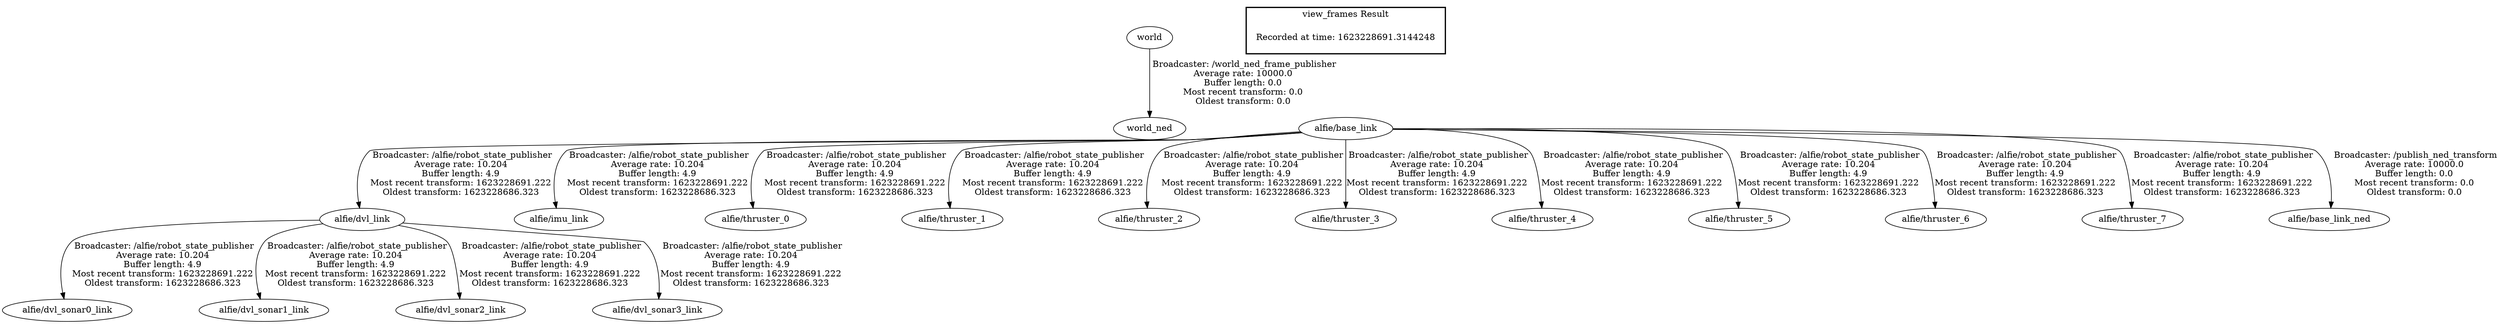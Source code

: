 digraph G {
"world" -> "world_ned"[label=" Broadcaster: /world_ned_frame_publisher\nAverage rate: 10000.0\nBuffer length: 0.0\nMost recent transform: 0.0\nOldest transform: 0.0\n"];
"alfie/base_link" -> "alfie/dvl_link"[label=" Broadcaster: /alfie/robot_state_publisher\nAverage rate: 10.204\nBuffer length: 4.9\nMost recent transform: 1623228691.222\nOldest transform: 1623228686.323\n"];
"alfie/dvl_link" -> "alfie/dvl_sonar0_link"[label=" Broadcaster: /alfie/robot_state_publisher\nAverage rate: 10.204\nBuffer length: 4.9\nMost recent transform: 1623228691.222\nOldest transform: 1623228686.323\n"];
"alfie/dvl_link" -> "alfie/dvl_sonar1_link"[label=" Broadcaster: /alfie/robot_state_publisher\nAverage rate: 10.204\nBuffer length: 4.9\nMost recent transform: 1623228691.222\nOldest transform: 1623228686.323\n"];
"alfie/dvl_link" -> "alfie/dvl_sonar2_link"[label=" Broadcaster: /alfie/robot_state_publisher\nAverage rate: 10.204\nBuffer length: 4.9\nMost recent transform: 1623228691.222\nOldest transform: 1623228686.323\n"];
"alfie/dvl_link" -> "alfie/dvl_sonar3_link"[label=" Broadcaster: /alfie/robot_state_publisher\nAverage rate: 10.204\nBuffer length: 4.9\nMost recent transform: 1623228691.222\nOldest transform: 1623228686.323\n"];
"alfie/base_link" -> "alfie/imu_link"[label=" Broadcaster: /alfie/robot_state_publisher\nAverage rate: 10.204\nBuffer length: 4.9\nMost recent transform: 1623228691.222\nOldest transform: 1623228686.323\n"];
"alfie/base_link" -> "alfie/thruster_0"[label=" Broadcaster: /alfie/robot_state_publisher\nAverage rate: 10.204\nBuffer length: 4.9\nMost recent transform: 1623228691.222\nOldest transform: 1623228686.323\n"];
"alfie/base_link" -> "alfie/thruster_1"[label=" Broadcaster: /alfie/robot_state_publisher\nAverage rate: 10.204\nBuffer length: 4.9\nMost recent transform: 1623228691.222\nOldest transform: 1623228686.323\n"];
"alfie/base_link" -> "alfie/thruster_2"[label=" Broadcaster: /alfie/robot_state_publisher\nAverage rate: 10.204\nBuffer length: 4.9\nMost recent transform: 1623228691.222\nOldest transform: 1623228686.323\n"];
"alfie/base_link" -> "alfie/thruster_3"[label=" Broadcaster: /alfie/robot_state_publisher\nAverage rate: 10.204\nBuffer length: 4.9\nMost recent transform: 1623228691.222\nOldest transform: 1623228686.323\n"];
"alfie/base_link" -> "alfie/thruster_4"[label=" Broadcaster: /alfie/robot_state_publisher\nAverage rate: 10.204\nBuffer length: 4.9\nMost recent transform: 1623228691.222\nOldest transform: 1623228686.323\n"];
"alfie/base_link" -> "alfie/thruster_5"[label=" Broadcaster: /alfie/robot_state_publisher\nAverage rate: 10.204\nBuffer length: 4.9\nMost recent transform: 1623228691.222\nOldest transform: 1623228686.323\n"];
"alfie/base_link" -> "alfie/thruster_6"[label=" Broadcaster: /alfie/robot_state_publisher\nAverage rate: 10.204\nBuffer length: 4.9\nMost recent transform: 1623228691.222\nOldest transform: 1623228686.323\n"];
"alfie/base_link" -> "alfie/thruster_7"[label=" Broadcaster: /alfie/robot_state_publisher\nAverage rate: 10.204\nBuffer length: 4.9\nMost recent transform: 1623228691.222\nOldest transform: 1623228686.323\n"];
"alfie/base_link" -> "alfie/base_link_ned"[label=" Broadcaster: /publish_ned_transform\nAverage rate: 10000.0\nBuffer length: 0.0\nMost recent transform: 0.0\nOldest transform: 0.0\n"];
edge [style=invis];
 subgraph cluster_legend { style=bold; color=black; label ="view_frames Result";
"Recorded at time: 1623228691.3144248"[ shape=plaintext ] ;
}->"alfie/base_link";
}